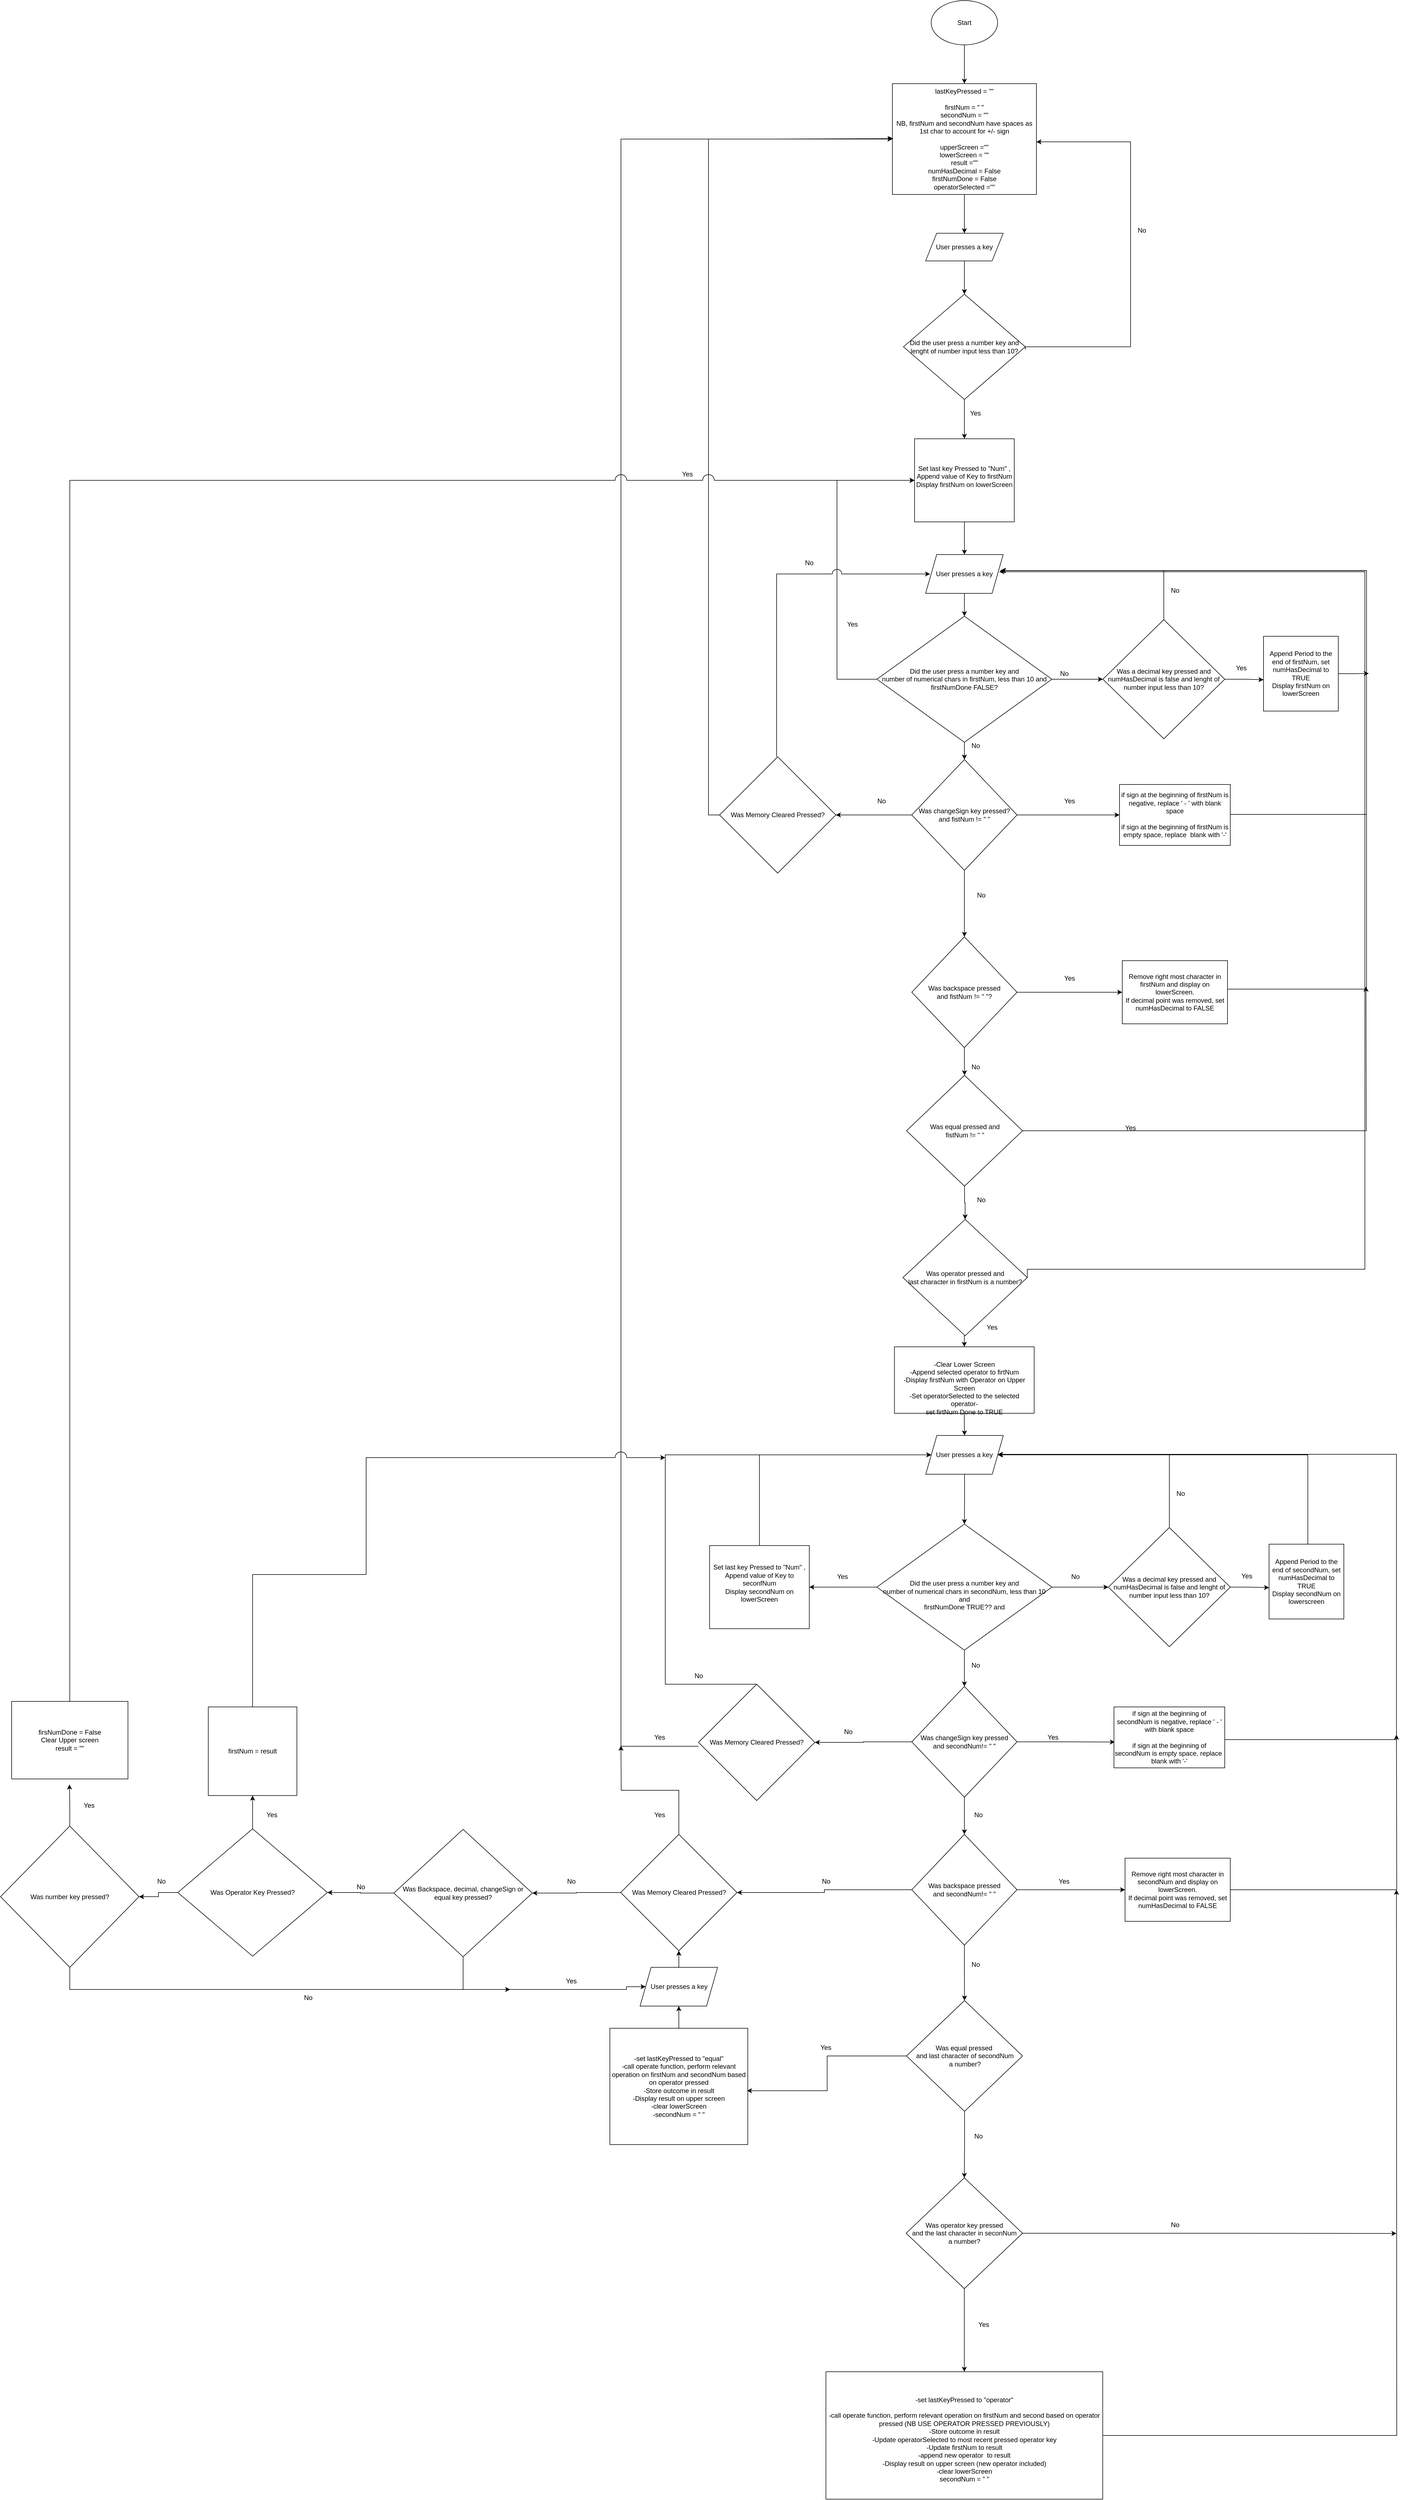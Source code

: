 <mxfile version="22.0.4" type="device">
  <diagram id="C5RBs43oDa-KdzZeNtuy" name="Page-1">
    <mxGraphModel dx="3328" dy="667" grid="1" gridSize="10" guides="1" tooltips="1" connect="1" arrows="1" fold="1" page="1" pageScale="1" pageWidth="827" pageHeight="1169" math="0" shadow="0">
      <root>
        <mxCell id="WIyWlLk6GJQsqaUBKTNV-0" />
        <mxCell id="WIyWlLk6GJQsqaUBKTNV-1" parent="WIyWlLk6GJQsqaUBKTNV-0" />
        <mxCell id="R19-LFNhhZJICQqr1dnN-14" style="edgeStyle=orthogonalEdgeStyle;rounded=0;orthogonalLoop=1;jettySize=auto;html=1;exitX=0.5;exitY=1;exitDx=0;exitDy=0;entryX=0.5;entryY=0;entryDx=0;entryDy=0;" parent="WIyWlLk6GJQsqaUBKTNV-1" source="R19-LFNhhZJICQqr1dnN-0" target="R19-LFNhhZJICQqr1dnN-1" edge="1">
          <mxGeometry relative="1" as="geometry" />
        </mxCell>
        <mxCell id="R19-LFNhhZJICQqr1dnN-0" value="Start" style="ellipse;whiteSpace=wrap;html=1;" parent="WIyWlLk6GJQsqaUBKTNV-1" vertex="1">
          <mxGeometry x="210" y="10" width="120" height="80" as="geometry" />
        </mxCell>
        <mxCell id="R19-LFNhhZJICQqr1dnN-15" style="edgeStyle=orthogonalEdgeStyle;rounded=0;orthogonalLoop=1;jettySize=auto;html=1;exitX=0.5;exitY=1;exitDx=0;exitDy=0;entryX=0.5;entryY=0;entryDx=0;entryDy=0;" parent="WIyWlLk6GJQsqaUBKTNV-1" source="R19-LFNhhZJICQqr1dnN-1" target="R19-LFNhhZJICQqr1dnN-2" edge="1">
          <mxGeometry relative="1" as="geometry" />
        </mxCell>
        <mxCell id="R19-LFNhhZJICQqr1dnN-1" value="&lt;div&gt;lastKeyPressed = &quot;&quot;&lt;/div&gt;&lt;div&gt;&lt;br&gt;&lt;/div&gt;&lt;div&gt;firstNum = &quot; &quot;&lt;br&gt;secondNum = &quot;&quot;&lt;br&gt;NB, firstNum and secondNum have spaces as 1st char to account for +/- sign &lt;br&gt;&lt;/div&gt;&lt;div&gt;&lt;br&gt;&lt;/div&gt;&lt;div&gt;upperScreen =&quot;&quot;&lt;br&gt;lowerScreen = &quot;&quot;&lt;br&gt;result =&quot;&quot;&lt;/div&gt;&lt;div&gt;numHasDecimal = False&lt;/div&gt;&lt;div&gt;firstNumDone = False&lt;/div&gt;&lt;div&gt;operatorSelected =&quot;&quot;&lt;br&gt;&lt;/div&gt;" style="rounded=0;whiteSpace=wrap;html=1;" parent="WIyWlLk6GJQsqaUBKTNV-1" vertex="1">
          <mxGeometry x="140" y="160" width="260" height="200" as="geometry" />
        </mxCell>
        <mxCell id="R19-LFNhhZJICQqr1dnN-23" style="edgeStyle=orthogonalEdgeStyle;rounded=0;orthogonalLoop=1;jettySize=auto;html=1;exitX=0.5;exitY=1;exitDx=0;exitDy=0;entryX=0.5;entryY=0;entryDx=0;entryDy=0;" parent="WIyWlLk6GJQsqaUBKTNV-1" source="R19-LFNhhZJICQqr1dnN-2" target="R19-LFNhhZJICQqr1dnN-3" edge="1">
          <mxGeometry relative="1" as="geometry" />
        </mxCell>
        <mxCell id="R19-LFNhhZJICQqr1dnN-2" value="User presses a key" style="shape=parallelogram;perimeter=parallelogramPerimeter;whiteSpace=wrap;html=1;fixedSize=1;" parent="WIyWlLk6GJQsqaUBKTNV-1" vertex="1">
          <mxGeometry x="200" y="430" width="140" height="50" as="geometry" />
        </mxCell>
        <mxCell id="R19-LFNhhZJICQqr1dnN-20" style="edgeStyle=orthogonalEdgeStyle;rounded=0;orthogonalLoop=1;jettySize=auto;html=1;exitX=0.5;exitY=1;exitDx=0;exitDy=0;entryX=0.5;entryY=0;entryDx=0;entryDy=0;" parent="WIyWlLk6GJQsqaUBKTNV-1" source="R19-LFNhhZJICQqr1dnN-3" target="R19-LFNhhZJICQqr1dnN-19" edge="1">
          <mxGeometry relative="1" as="geometry">
            <mxPoint x="264" y="790" as="targetPoint" />
          </mxGeometry>
        </mxCell>
        <mxCell id="R19-LFNhhZJICQqr1dnN-24" style="edgeStyle=orthogonalEdgeStyle;rounded=0;orthogonalLoop=1;jettySize=auto;html=1;exitX=1;exitY=0.5;exitDx=0;exitDy=0;entryX=1;entryY=0.5;entryDx=0;entryDy=0;" parent="WIyWlLk6GJQsqaUBKTNV-1" edge="1">
          <mxGeometry relative="1" as="geometry">
            <mxPoint x="380" y="640" as="sourcePoint" />
            <mxPoint x="400" y="265" as="targetPoint" />
            <Array as="points">
              <mxPoint x="380" y="635" />
              <mxPoint x="570" y="635" />
              <mxPoint x="570" y="265" />
            </Array>
          </mxGeometry>
        </mxCell>
        <mxCell id="R19-LFNhhZJICQqr1dnN-3" value="Did the user press a number key and lenght of number input less than 10?" style="rhombus;whiteSpace=wrap;html=1;" parent="WIyWlLk6GJQsqaUBKTNV-1" vertex="1">
          <mxGeometry x="160" y="540" width="220" height="190" as="geometry" />
        </mxCell>
        <mxCell id="R19-LFNhhZJICQqr1dnN-9" value="No" style="text;html=1;align=center;verticalAlign=middle;resizable=0;points=[];autosize=1;strokeColor=none;fillColor=none;" parent="WIyWlLk6GJQsqaUBKTNV-1" vertex="1">
          <mxGeometry x="570" y="410" width="40" height="30" as="geometry" />
        </mxCell>
        <mxCell id="R19-LFNhhZJICQqr1dnN-26" style="edgeStyle=orthogonalEdgeStyle;rounded=0;orthogonalLoop=1;jettySize=auto;html=1;exitX=0.5;exitY=1;exitDx=0;exitDy=0;entryX=0.5;entryY=0;entryDx=0;entryDy=0;" parent="WIyWlLk6GJQsqaUBKTNV-1" source="R19-LFNhhZJICQqr1dnN-19" target="R19-LFNhhZJICQqr1dnN-25" edge="1">
          <mxGeometry relative="1" as="geometry" />
        </mxCell>
        <mxCell id="R19-LFNhhZJICQqr1dnN-19" value="&lt;div&gt;Set last key Pressed to &quot;Num&quot; ,&lt;/div&gt;&lt;div&gt;Append value of Key to firstNum&lt;br&gt;Display firstNum on lowerScreen&lt;br&gt;&lt;/div&gt;&lt;div&gt;&lt;br&gt;&lt;/div&gt;" style="rounded=0;whiteSpace=wrap;html=1;" parent="WIyWlLk6GJQsqaUBKTNV-1" vertex="1">
          <mxGeometry x="180" y="801" width="180" height="150" as="geometry" />
        </mxCell>
        <mxCell id="R19-LFNhhZJICQqr1dnN-21" value="Yes" style="text;html=1;strokeColor=none;fillColor=none;align=center;verticalAlign=middle;whiteSpace=wrap;rounded=0;" parent="WIyWlLk6GJQsqaUBKTNV-1" vertex="1">
          <mxGeometry x="260" y="740" width="60" height="30" as="geometry" />
        </mxCell>
        <mxCell id="R19-LFNhhZJICQqr1dnN-28" style="edgeStyle=orthogonalEdgeStyle;rounded=0;orthogonalLoop=1;jettySize=auto;html=1;exitX=0.5;exitY=1;exitDx=0;exitDy=0;entryX=0.5;entryY=0;entryDx=0;entryDy=0;" parent="WIyWlLk6GJQsqaUBKTNV-1" source="R19-LFNhhZJICQqr1dnN-25" target="R19-LFNhhZJICQqr1dnN-27" edge="1">
          <mxGeometry relative="1" as="geometry" />
        </mxCell>
        <mxCell id="R19-LFNhhZJICQqr1dnN-25" value="User presses a key" style="shape=parallelogram;perimeter=parallelogramPerimeter;whiteSpace=wrap;html=1;fixedSize=1;" parent="WIyWlLk6GJQsqaUBKTNV-1" vertex="1">
          <mxGeometry x="200" y="1010" width="140" height="70" as="geometry" />
        </mxCell>
        <mxCell id="R19-LFNhhZJICQqr1dnN-29" style="edgeStyle=orthogonalEdgeStyle;rounded=0;orthogonalLoop=1;jettySize=auto;html=1;exitX=0;exitY=0.5;exitDx=0;exitDy=0;entryX=0;entryY=0.5;entryDx=0;entryDy=0;" parent="WIyWlLk6GJQsqaUBKTNV-1" source="R19-LFNhhZJICQqr1dnN-27" target="R19-LFNhhZJICQqr1dnN-19" edge="1">
          <mxGeometry relative="1" as="geometry">
            <Array as="points">
              <mxPoint x="40" y="1235" />
              <mxPoint x="40" y="876" />
            </Array>
          </mxGeometry>
        </mxCell>
        <mxCell id="R19-LFNhhZJICQqr1dnN-33" style="edgeStyle=orthogonalEdgeStyle;rounded=0;orthogonalLoop=1;jettySize=auto;html=1;exitX=1;exitY=0.5;exitDx=0;exitDy=0;entryX=0;entryY=0.5;entryDx=0;entryDy=0;" parent="WIyWlLk6GJQsqaUBKTNV-1" source="R19-LFNhhZJICQqr1dnN-27" target="R19-LFNhhZJICQqr1dnN-31" edge="1">
          <mxGeometry relative="1" as="geometry" />
        </mxCell>
        <mxCell id="R19-LFNhhZJICQqr1dnN-39" style="edgeStyle=orthogonalEdgeStyle;rounded=0;orthogonalLoop=1;jettySize=auto;html=1;exitX=0.5;exitY=1;exitDx=0;exitDy=0;" parent="WIyWlLk6GJQsqaUBKTNV-1" source="R19-LFNhhZJICQqr1dnN-27" target="R19-LFNhhZJICQqr1dnN-38" edge="1">
          <mxGeometry relative="1" as="geometry" />
        </mxCell>
        <mxCell id="R19-LFNhhZJICQqr1dnN-27" value="Did the user press a number key and&lt;br&gt; number of numerical chars in firstNum, less than 10 and &lt;br&gt;firstNumDone FALSE?" style="rhombus;whiteSpace=wrap;html=1;" parent="WIyWlLk6GJQsqaUBKTNV-1" vertex="1">
          <mxGeometry x="112" y="1121.25" width="316" height="227.5" as="geometry" />
        </mxCell>
        <mxCell id="R19-LFNhhZJICQqr1dnN-30" value="No" style="text;html=1;strokeColor=none;fillColor=none;align=center;verticalAlign=middle;whiteSpace=wrap;rounded=0;" parent="WIyWlLk6GJQsqaUBKTNV-1" vertex="1">
          <mxGeometry x="-40" y="1010" width="60" height="30" as="geometry" />
        </mxCell>
        <mxCell id="R19-LFNhhZJICQqr1dnN-31" value="Was a decimal key pressed and numHasDecimal is false and lenght of number input less than 10?" style="rhombus;whiteSpace=wrap;html=1;" parent="WIyWlLk6GJQsqaUBKTNV-1" vertex="1">
          <mxGeometry x="520" y="1127.5" width="220" height="215" as="geometry" />
        </mxCell>
        <mxCell id="R19-LFNhhZJICQqr1dnN-34" value="No" style="text;html=1;align=center;verticalAlign=middle;resizable=0;points=[];autosize=1;strokeColor=none;fillColor=none;" parent="WIyWlLk6GJQsqaUBKTNV-1" vertex="1">
          <mxGeometry x="430" y="1210" width="40" height="30" as="geometry" />
        </mxCell>
        <mxCell id="R19-LFNhhZJICQqr1dnN-65" style="edgeStyle=orthogonalEdgeStyle;rounded=0;orthogonalLoop=1;jettySize=auto;html=1;exitX=1;exitY=0.5;exitDx=0;exitDy=0;" parent="WIyWlLk6GJQsqaUBKTNV-1" source="R19-LFNhhZJICQqr1dnN-35" edge="1">
          <mxGeometry relative="1" as="geometry">
            <mxPoint x="1000" y="1224.571" as="targetPoint" />
          </mxGeometry>
        </mxCell>
        <mxCell id="R19-LFNhhZJICQqr1dnN-35" value="Append Period to the end of firstNum, set numHasDecimal to TRUE&lt;br&gt;Display firstNum on lowerScreen" style="whiteSpace=wrap;html=1;aspect=fixed;" parent="WIyWlLk6GJQsqaUBKTNV-1" vertex="1">
          <mxGeometry x="810" y="1157.5" width="135" height="135" as="geometry" />
        </mxCell>
        <mxCell id="R19-LFNhhZJICQqr1dnN-36" style="edgeStyle=orthogonalEdgeStyle;rounded=0;orthogonalLoop=1;jettySize=auto;html=1;exitX=1;exitY=0.5;exitDx=0;exitDy=0;entryX=0;entryY=0.581;entryDx=0;entryDy=0;entryPerimeter=0;" parent="WIyWlLk6GJQsqaUBKTNV-1" source="R19-LFNhhZJICQqr1dnN-31" target="R19-LFNhhZJICQqr1dnN-35" edge="1">
          <mxGeometry relative="1" as="geometry" />
        </mxCell>
        <mxCell id="R19-LFNhhZJICQqr1dnN-49" style="edgeStyle=orthogonalEdgeStyle;rounded=0;orthogonalLoop=1;jettySize=auto;html=1;exitX=0;exitY=0.5;exitDx=0;exitDy=0;entryX=1;entryY=0.5;entryDx=0;entryDy=0;" parent="WIyWlLk6GJQsqaUBKTNV-1" source="R19-LFNhhZJICQqr1dnN-38" target="R19-LFNhhZJICQqr1dnN-48" edge="1">
          <mxGeometry relative="1" as="geometry">
            <mxPoint x="100" y="1480" as="targetPoint" />
          </mxGeometry>
        </mxCell>
        <mxCell id="R19-LFNhhZJICQqr1dnN-56" style="edgeStyle=orthogonalEdgeStyle;rounded=0;orthogonalLoop=1;jettySize=auto;html=1;exitX=1;exitY=0.5;exitDx=0;exitDy=0;entryX=0;entryY=0.5;entryDx=0;entryDy=0;" parent="WIyWlLk6GJQsqaUBKTNV-1" source="R19-LFNhhZJICQqr1dnN-38" target="R19-LFNhhZJICQqr1dnN-46" edge="1">
          <mxGeometry relative="1" as="geometry" />
        </mxCell>
        <mxCell id="R19-LFNhhZJICQqr1dnN-57" style="edgeStyle=orthogonalEdgeStyle;rounded=0;orthogonalLoop=1;jettySize=auto;html=1;exitX=0.5;exitY=1;exitDx=0;exitDy=0;entryX=0.5;entryY=0;entryDx=0;entryDy=0;" parent="WIyWlLk6GJQsqaUBKTNV-1" source="R19-LFNhhZJICQqr1dnN-38" target="R19-LFNhhZJICQqr1dnN-59" edge="1">
          <mxGeometry relative="1" as="geometry">
            <mxPoint x="269.529" y="1680" as="targetPoint" />
          </mxGeometry>
        </mxCell>
        <mxCell id="R19-LFNhhZJICQqr1dnN-38" value="Was changeSign key pressed?&lt;br&gt;and fistNum != &quot; &quot;" style="rhombus;whiteSpace=wrap;html=1;" parent="WIyWlLk6GJQsqaUBKTNV-1" vertex="1">
          <mxGeometry x="175" y="1380" width="190" height="200" as="geometry" />
        </mxCell>
        <mxCell id="R19-LFNhhZJICQqr1dnN-40" value="No" style="text;html=1;align=center;verticalAlign=middle;resizable=0;points=[];autosize=1;strokeColor=none;fillColor=none;" parent="WIyWlLk6GJQsqaUBKTNV-1" vertex="1">
          <mxGeometry x="270" y="1340" width="40" height="30" as="geometry" />
        </mxCell>
        <mxCell id="R19-LFNhhZJICQqr1dnN-42" value="Yes" style="text;html=1;strokeColor=none;fillColor=none;align=center;verticalAlign=middle;whiteSpace=wrap;rounded=0;" parent="WIyWlLk6GJQsqaUBKTNV-1" vertex="1">
          <mxGeometry x="740" y="1200" width="60" height="30" as="geometry" />
        </mxCell>
        <mxCell id="R19-LFNhhZJICQqr1dnN-44" style="edgeStyle=orthogonalEdgeStyle;rounded=0;orthogonalLoop=1;jettySize=auto;html=1;exitX=0.5;exitY=0;exitDx=0;exitDy=0;entryX=0.964;entryY=0.414;entryDx=0;entryDy=0;entryPerimeter=0;" parent="WIyWlLk6GJQsqaUBKTNV-1" source="R19-LFNhhZJICQqr1dnN-31" target="R19-LFNhhZJICQqr1dnN-25" edge="1">
          <mxGeometry relative="1" as="geometry">
            <Array as="points">
              <mxPoint x="630" y="1039" />
            </Array>
          </mxGeometry>
        </mxCell>
        <mxCell id="R19-LFNhhZJICQqr1dnN-45" value="No" style="text;html=1;align=center;verticalAlign=middle;resizable=0;points=[];autosize=1;strokeColor=none;fillColor=none;" parent="WIyWlLk6GJQsqaUBKTNV-1" vertex="1">
          <mxGeometry x="630" y="1060" width="40" height="30" as="geometry" />
        </mxCell>
        <mxCell id="R19-LFNhhZJICQqr1dnN-47" style="edgeStyle=orthogonalEdgeStyle;rounded=0;orthogonalLoop=1;jettySize=auto;html=1;exitX=1;exitY=0.5;exitDx=0;exitDy=0;" parent="WIyWlLk6GJQsqaUBKTNV-1" edge="1">
          <mxGeometry relative="1" as="geometry">
            <mxPoint x="336" y="1039" as="targetPoint" />
            <mxPoint x="746" y="1479" as="sourcePoint" />
            <Array as="points">
              <mxPoint x="996" y="1479" />
              <mxPoint x="996" y="1039" />
            </Array>
          </mxGeometry>
        </mxCell>
        <mxCell id="R19-LFNhhZJICQqr1dnN-46" value="if sign at the beginning of firstNum is negative, replace &#39; - &#39; with blank space&lt;br&gt;&lt;br&gt;if sign at the beginning of firstNum is empty space, replace&amp;nbsp; blank with &#39;-&#39; " style="rounded=0;whiteSpace=wrap;html=1;" parent="WIyWlLk6GJQsqaUBKTNV-1" vertex="1">
          <mxGeometry x="550" y="1425" width="200" height="110" as="geometry" />
        </mxCell>
        <mxCell id="0mKFlqaNimPiwQVqham1-12" style="edgeStyle=orthogonalEdgeStyle;rounded=0;orthogonalLoop=1;jettySize=auto;html=1;exitX=0.5;exitY=0;exitDx=0;exitDy=0;entryX=0;entryY=0.5;entryDx=0;entryDy=0;jumpStyle=arc;jumpSize=17;" parent="WIyWlLk6GJQsqaUBKTNV-1" edge="1">
          <mxGeometry relative="1" as="geometry">
            <mxPoint x="-69" y="1375" as="sourcePoint" />
            <mxPoint x="208" y="1045" as="targetPoint" />
            <Array as="points">
              <mxPoint x="-69" y="1045" />
            </Array>
          </mxGeometry>
        </mxCell>
        <mxCell id="0mKFlqaNimPiwQVqham1-14" style="edgeStyle=orthogonalEdgeStyle;rounded=0;orthogonalLoop=1;jettySize=auto;html=1;exitX=0;exitY=0.5;exitDx=0;exitDy=0;entryX=0;entryY=0.5;entryDx=0;entryDy=0;" parent="WIyWlLk6GJQsqaUBKTNV-1" source="R19-LFNhhZJICQqr1dnN-48" target="R19-LFNhhZJICQqr1dnN-1" edge="1">
          <mxGeometry relative="1" as="geometry" />
        </mxCell>
        <mxCell id="R19-LFNhhZJICQqr1dnN-48" value="Was Memory Cleared Pressed?" style="rhombus;whiteSpace=wrap;html=1;" parent="WIyWlLk6GJQsqaUBKTNV-1" vertex="1">
          <mxGeometry x="-172" y="1375" width="210" height="210" as="geometry" />
        </mxCell>
        <mxCell id="R19-LFNhhZJICQqr1dnN-50" value="No" style="text;html=1;align=center;verticalAlign=middle;resizable=0;points=[];autosize=1;strokeColor=none;fillColor=none;" parent="WIyWlLk6GJQsqaUBKTNV-1" vertex="1">
          <mxGeometry x="100" y="1440" width="40" height="30" as="geometry" />
        </mxCell>
        <mxCell id="R19-LFNhhZJICQqr1dnN-51" value="Yes" style="text;html=1;strokeColor=none;fillColor=none;align=center;verticalAlign=middle;whiteSpace=wrap;rounded=0;" parent="WIyWlLk6GJQsqaUBKTNV-1" vertex="1">
          <mxGeometry x="430" y="1440" width="60" height="30" as="geometry" />
        </mxCell>
        <mxCell id="R19-LFNhhZJICQqr1dnN-58" value="No" style="text;html=1;align=center;verticalAlign=middle;resizable=0;points=[];autosize=1;strokeColor=none;fillColor=none;" parent="WIyWlLk6GJQsqaUBKTNV-1" vertex="1">
          <mxGeometry x="280" y="1610" width="40" height="30" as="geometry" />
        </mxCell>
        <mxCell id="R19-LFNhhZJICQqr1dnN-61" style="edgeStyle=orthogonalEdgeStyle;rounded=0;orthogonalLoop=1;jettySize=auto;html=1;exitX=1;exitY=0.5;exitDx=0;exitDy=0;" parent="WIyWlLk6GJQsqaUBKTNV-1" source="R19-LFNhhZJICQqr1dnN-59" target="R19-LFNhhZJICQqr1dnN-60" edge="1">
          <mxGeometry relative="1" as="geometry" />
        </mxCell>
        <mxCell id="0mKFlqaNimPiwQVqham1-3" style="edgeStyle=orthogonalEdgeStyle;rounded=0;orthogonalLoop=1;jettySize=auto;html=1;exitX=0.5;exitY=1;exitDx=0;exitDy=0;" parent="WIyWlLk6GJQsqaUBKTNV-1" source="R19-LFNhhZJICQqr1dnN-59" target="0mKFlqaNimPiwQVqham1-2" edge="1">
          <mxGeometry relative="1" as="geometry" />
        </mxCell>
        <mxCell id="R19-LFNhhZJICQqr1dnN-59" value="&lt;div&gt;Was backspace pressed&lt;/div&gt;&lt;div&gt;and fistNum != &quot; &quot;?&lt;/div&gt;" style="rhombus;whiteSpace=wrap;html=1;" parent="WIyWlLk6GJQsqaUBKTNV-1" vertex="1">
          <mxGeometry x="175" y="1700" width="190" height="200" as="geometry" />
        </mxCell>
        <mxCell id="R19-LFNhhZJICQqr1dnN-66" style="edgeStyle=orthogonalEdgeStyle;rounded=0;orthogonalLoop=1;jettySize=auto;html=1;exitX=0.991;exitY=0.451;exitDx=0;exitDy=0;entryX=0.963;entryY=0.41;entryDx=0;entryDy=0;entryPerimeter=0;exitPerimeter=0;" parent="WIyWlLk6GJQsqaUBKTNV-1" source="R19-LFNhhZJICQqr1dnN-60" target="R19-LFNhhZJICQqr1dnN-25" edge="1">
          <mxGeometry relative="1" as="geometry">
            <mxPoint x="341.86" y="1038.59" as="targetPoint" />
            <mxPoint x="760" y="1794" as="sourcePoint" />
            <Array as="points">
              <mxPoint x="996" y="1794" />
              <mxPoint x="996" y="1039" />
            </Array>
          </mxGeometry>
        </mxCell>
        <mxCell id="R19-LFNhhZJICQqr1dnN-60" value="Remove right most character in firstNum and display on lowerScreen.&lt;br&gt;If decimal point was removed, set numHasDecimal to FALSE" style="rounded=0;whiteSpace=wrap;html=1;" parent="WIyWlLk6GJQsqaUBKTNV-1" vertex="1">
          <mxGeometry x="555" y="1743" width="190" height="114" as="geometry" />
        </mxCell>
        <mxCell id="0mKFlqaNimPiwQVqham1-0" value="No" style="text;html=1;align=center;verticalAlign=middle;resizable=0;points=[];autosize=1;strokeColor=none;fillColor=none;" parent="WIyWlLk6GJQsqaUBKTNV-1" vertex="1">
          <mxGeometry x="270" y="1920" width="40" height="30" as="geometry" />
        </mxCell>
        <mxCell id="0mKFlqaNimPiwQVqham1-1" value="Yes" style="text;html=1;strokeColor=none;fillColor=none;align=center;verticalAlign=middle;whiteSpace=wrap;rounded=0;" parent="WIyWlLk6GJQsqaUBKTNV-1" vertex="1">
          <mxGeometry x="430" y="1760" width="60" height="30" as="geometry" />
        </mxCell>
        <mxCell id="0mKFlqaNimPiwQVqham1-4" style="edgeStyle=orthogonalEdgeStyle;rounded=0;orthogonalLoop=1;jettySize=auto;html=1;exitX=1;exitY=0.5;exitDx=0;exitDy=0;" parent="WIyWlLk6GJQsqaUBKTNV-1" source="0mKFlqaNimPiwQVqham1-2" edge="1">
          <mxGeometry relative="1" as="geometry">
            <mxPoint x="995" y="1790" as="targetPoint" />
            <mxPoint x="390" y="2060" as="sourcePoint" />
          </mxGeometry>
        </mxCell>
        <mxCell id="QiBYJKlTsfRu-P579t0Q-54" style="edgeStyle=orthogonalEdgeStyle;rounded=0;orthogonalLoop=1;jettySize=auto;html=1;exitX=0.5;exitY=1;exitDx=0;exitDy=0;entryX=0.5;entryY=0;entryDx=0;entryDy=0;" parent="WIyWlLk6GJQsqaUBKTNV-1" source="0mKFlqaNimPiwQVqham1-2" target="QiBYJKlTsfRu-P579t0Q-53" edge="1">
          <mxGeometry relative="1" as="geometry" />
        </mxCell>
        <mxCell id="0mKFlqaNimPiwQVqham1-2" value="Was equal pressed and &lt;br&gt;fistNum != &quot; &quot;" style="rhombus;whiteSpace=wrap;html=1;" parent="WIyWlLk6GJQsqaUBKTNV-1" vertex="1">
          <mxGeometry x="165.5" y="1950" width="209.5" height="200" as="geometry" />
        </mxCell>
        <mxCell id="0mKFlqaNimPiwQVqham1-5" value="Yes" style="text;html=1;strokeColor=none;fillColor=none;align=center;verticalAlign=middle;whiteSpace=wrap;rounded=0;" parent="WIyWlLk6GJQsqaUBKTNV-1" vertex="1">
          <mxGeometry x="540" y="2030" width="60" height="30" as="geometry" />
        </mxCell>
        <mxCell id="0mKFlqaNimPiwQVqham1-8" value="No" style="text;html=1;align=center;verticalAlign=middle;resizable=0;points=[];autosize=1;strokeColor=none;fillColor=none;" parent="WIyWlLk6GJQsqaUBKTNV-1" vertex="1">
          <mxGeometry x="280" y="2160" width="40" height="30" as="geometry" />
        </mxCell>
        <mxCell id="QiBYJKlTsfRu-P579t0Q-1" style="edgeStyle=orthogonalEdgeStyle;rounded=0;orthogonalLoop=1;jettySize=auto;html=1;exitX=0.5;exitY=1;exitDx=0;exitDy=0;entryX=0.5;entryY=0;entryDx=0;entryDy=0;" parent="WIyWlLk6GJQsqaUBKTNV-1" source="0mKFlqaNimPiwQVqham1-9" target="QiBYJKlTsfRu-P579t0Q-0" edge="1">
          <mxGeometry relative="1" as="geometry" />
        </mxCell>
        <mxCell id="0mKFlqaNimPiwQVqham1-9" value="&lt;br&gt;&lt;div&gt;&lt;br&gt;&lt;/div&gt;&lt;div&gt;-Clear Lower Screen&lt;br&gt;-Append selected operator to firtNum&lt;br&gt;-Display firstNum with Operator on Upper Screen&lt;/div&gt;&lt;div&gt;-Set operatorSelected to the selected operator-&lt;/div&gt;&lt;div&gt;set firtNum Done to TRUE&lt;br&gt;&lt;/div&gt;" style="rounded=0;whiteSpace=wrap;html=1;" parent="WIyWlLk6GJQsqaUBKTNV-1" vertex="1">
          <mxGeometry x="143.74" y="2440" width="252.25" height="120" as="geometry" />
        </mxCell>
        <mxCell id="0mKFlqaNimPiwQVqham1-10" value="Yes" style="text;html=1;strokeColor=none;fillColor=none;align=center;verticalAlign=middle;whiteSpace=wrap;rounded=0;" parent="WIyWlLk6GJQsqaUBKTNV-1" vertex="1">
          <mxGeometry x="-260" y="850" width="60" height="30" as="geometry" />
        </mxCell>
        <mxCell id="0mKFlqaNimPiwQVqham1-16" value="Yes" style="text;html=1;strokeColor=none;fillColor=none;align=center;verticalAlign=middle;whiteSpace=wrap;rounded=0;" parent="WIyWlLk6GJQsqaUBKTNV-1" vertex="1">
          <mxGeometry x="38" y="1121.25" width="60" height="30" as="geometry" />
        </mxCell>
        <mxCell id="QiBYJKlTsfRu-P579t0Q-3" style="edgeStyle=orthogonalEdgeStyle;rounded=0;orthogonalLoop=1;jettySize=auto;html=1;exitX=0.5;exitY=1;exitDx=0;exitDy=0;" parent="WIyWlLk6GJQsqaUBKTNV-1" source="QiBYJKlTsfRu-P579t0Q-0" target="QiBYJKlTsfRu-P579t0Q-2" edge="1">
          <mxGeometry relative="1" as="geometry" />
        </mxCell>
        <mxCell id="QiBYJKlTsfRu-P579t0Q-0" value="User presses a key" style="shape=parallelogram;perimeter=parallelogramPerimeter;whiteSpace=wrap;html=1;fixedSize=1;" parent="WIyWlLk6GJQsqaUBKTNV-1" vertex="1">
          <mxGeometry x="200.25" y="2600" width="140" height="70" as="geometry" />
        </mxCell>
        <mxCell id="QiBYJKlTsfRu-P579t0Q-5" style="edgeStyle=orthogonalEdgeStyle;rounded=0;orthogonalLoop=1;jettySize=auto;html=1;exitX=0;exitY=0.5;exitDx=0;exitDy=0;entryX=1;entryY=0.5;entryDx=0;entryDy=0;" parent="WIyWlLk6GJQsqaUBKTNV-1" source="QiBYJKlTsfRu-P579t0Q-2" target="QiBYJKlTsfRu-P579t0Q-4" edge="1">
          <mxGeometry relative="1" as="geometry" />
        </mxCell>
        <mxCell id="QiBYJKlTsfRu-P579t0Q-13" style="edgeStyle=orthogonalEdgeStyle;rounded=0;orthogonalLoop=1;jettySize=auto;html=1;exitX=1;exitY=0.5;exitDx=0;exitDy=0;entryX=0;entryY=0.5;entryDx=0;entryDy=0;" parent="WIyWlLk6GJQsqaUBKTNV-1" source="QiBYJKlTsfRu-P579t0Q-2" target="QiBYJKlTsfRu-P579t0Q-9" edge="1">
          <mxGeometry relative="1" as="geometry" />
        </mxCell>
        <mxCell id="QiBYJKlTsfRu-P579t0Q-19" style="edgeStyle=orthogonalEdgeStyle;rounded=0;orthogonalLoop=1;jettySize=auto;html=1;exitX=0.5;exitY=1;exitDx=0;exitDy=0;" parent="WIyWlLk6GJQsqaUBKTNV-1" source="QiBYJKlTsfRu-P579t0Q-2" target="QiBYJKlTsfRu-P579t0Q-18" edge="1">
          <mxGeometry relative="1" as="geometry" />
        </mxCell>
        <mxCell id="QiBYJKlTsfRu-P579t0Q-2" value="&lt;br&gt;&lt;div&gt;&lt;br&gt;&lt;/div&gt;&lt;div&gt;Did the user press a number key and&lt;/div&gt; number of numerical chars in secondNum, less than 10 and &lt;br&gt;firstNumDone TRUE?? and &lt;br&gt;" style="rhombus;whiteSpace=wrap;html=1;" parent="WIyWlLk6GJQsqaUBKTNV-1" vertex="1">
          <mxGeometry x="112" y="2760" width="316" height="227.5" as="geometry" />
        </mxCell>
        <mxCell id="QiBYJKlTsfRu-P579t0Q-7" style="edgeStyle=orthogonalEdgeStyle;rounded=0;orthogonalLoop=1;jettySize=auto;html=1;exitX=0.5;exitY=0;exitDx=0;exitDy=0;entryX=0;entryY=0.5;entryDx=0;entryDy=0;" parent="WIyWlLk6GJQsqaUBKTNV-1" source="QiBYJKlTsfRu-P579t0Q-4" target="QiBYJKlTsfRu-P579t0Q-0" edge="1">
          <mxGeometry relative="1" as="geometry">
            <mxPoint x="170" y="2600" as="targetPoint" />
            <Array as="points">
              <mxPoint x="-100" y="2635" />
            </Array>
          </mxGeometry>
        </mxCell>
        <mxCell id="QiBYJKlTsfRu-P579t0Q-4" value="&lt;div&gt;Set last key Pressed to &quot;Num&quot; ,&lt;/div&gt;&lt;div&gt;Append value of Key to seconfNum&lt;br&gt;Display secondNum on lowerScreen&lt;br&gt;&lt;/div&gt;&lt;div&gt;&lt;br&gt;&lt;/div&gt;" style="rounded=0;whiteSpace=wrap;html=1;" parent="WIyWlLk6GJQsqaUBKTNV-1" vertex="1">
          <mxGeometry x="-190" y="2798.75" width="180" height="150" as="geometry" />
        </mxCell>
        <mxCell id="QiBYJKlTsfRu-P579t0Q-8" value="Yes" style="text;html=1;strokeColor=none;fillColor=none;align=center;verticalAlign=middle;whiteSpace=wrap;rounded=0;" parent="WIyWlLk6GJQsqaUBKTNV-1" vertex="1">
          <mxGeometry x="20" y="2840" width="60" height="30" as="geometry" />
        </mxCell>
        <mxCell id="QiBYJKlTsfRu-P579t0Q-15" style="edgeStyle=orthogonalEdgeStyle;rounded=0;orthogonalLoop=1;jettySize=auto;html=1;exitX=0.5;exitY=0;exitDx=0;exitDy=0;entryX=1;entryY=0.5;entryDx=0;entryDy=0;" parent="WIyWlLk6GJQsqaUBKTNV-1" source="QiBYJKlTsfRu-P579t0Q-9" target="QiBYJKlTsfRu-P579t0Q-0" edge="1">
          <mxGeometry relative="1" as="geometry">
            <Array as="points">
              <mxPoint x="640" y="2635" />
            </Array>
          </mxGeometry>
        </mxCell>
        <mxCell id="QiBYJKlTsfRu-P579t0Q-9" value="Was a decimal key pressed and numHasDecimal is false and lenght of number input less than 10?" style="rhombus;whiteSpace=wrap;html=1;" parent="WIyWlLk6GJQsqaUBKTNV-1" vertex="1">
          <mxGeometry x="530" y="2766.25" width="220" height="215" as="geometry" />
        </mxCell>
        <mxCell id="QiBYJKlTsfRu-P579t0Q-16" style="edgeStyle=orthogonalEdgeStyle;rounded=0;orthogonalLoop=1;jettySize=auto;html=1;exitX=0.5;exitY=0;exitDx=0;exitDy=0;entryX=1;entryY=0.5;entryDx=0;entryDy=0;" parent="WIyWlLk6GJQsqaUBKTNV-1" source="QiBYJKlTsfRu-P579t0Q-10" target="QiBYJKlTsfRu-P579t0Q-0" edge="1">
          <mxGeometry relative="1" as="geometry">
            <mxPoint x="340" y="2640" as="targetPoint" />
            <Array as="points">
              <mxPoint x="890" y="2796" />
              <mxPoint x="890" y="2635" />
            </Array>
          </mxGeometry>
        </mxCell>
        <mxCell id="QiBYJKlTsfRu-P579t0Q-10" value="Append Period to the end of secondNum, set numHasDecimal to TRUE&lt;br&gt;Display secondNum on lowerscreen" style="whiteSpace=wrap;html=1;aspect=fixed;" parent="WIyWlLk6GJQsqaUBKTNV-1" vertex="1">
          <mxGeometry x="820" y="2796.25" width="135" height="135" as="geometry" />
        </mxCell>
        <mxCell id="QiBYJKlTsfRu-P579t0Q-11" style="edgeStyle=orthogonalEdgeStyle;rounded=0;orthogonalLoop=1;jettySize=auto;html=1;exitX=1;exitY=0.5;exitDx=0;exitDy=0;entryX=0;entryY=0.581;entryDx=0;entryDy=0;entryPerimeter=0;" parent="WIyWlLk6GJQsqaUBKTNV-1" source="QiBYJKlTsfRu-P579t0Q-9" target="QiBYJKlTsfRu-P579t0Q-10" edge="1">
          <mxGeometry relative="1" as="geometry" />
        </mxCell>
        <mxCell id="QiBYJKlTsfRu-P579t0Q-12" value="Yes" style="text;html=1;strokeColor=none;fillColor=none;align=center;verticalAlign=middle;whiteSpace=wrap;rounded=0;" parent="WIyWlLk6GJQsqaUBKTNV-1" vertex="1">
          <mxGeometry x="750" y="2838.75" width="60" height="30" as="geometry" />
        </mxCell>
        <mxCell id="QiBYJKlTsfRu-P579t0Q-14" value="No" style="text;html=1;align=center;verticalAlign=middle;resizable=0;points=[];autosize=1;strokeColor=none;fillColor=none;" parent="WIyWlLk6GJQsqaUBKTNV-1" vertex="1">
          <mxGeometry x="450" y="2840" width="40" height="30" as="geometry" />
        </mxCell>
        <mxCell id="QiBYJKlTsfRu-P579t0Q-17" value="No" style="text;html=1;align=center;verticalAlign=middle;resizable=0;points=[];autosize=1;strokeColor=none;fillColor=none;" parent="WIyWlLk6GJQsqaUBKTNV-1" vertex="1">
          <mxGeometry x="640" y="2690" width="40" height="30" as="geometry" />
        </mxCell>
        <mxCell id="QiBYJKlTsfRu-P579t0Q-22" style="edgeStyle=orthogonalEdgeStyle;rounded=0;orthogonalLoop=1;jettySize=auto;html=1;exitX=1;exitY=0.5;exitDx=0;exitDy=0;entryX=0.008;entryY=0.576;entryDx=0;entryDy=0;entryPerimeter=0;" parent="WIyWlLk6GJQsqaUBKTNV-1" source="QiBYJKlTsfRu-P579t0Q-18" target="QiBYJKlTsfRu-P579t0Q-21" edge="1">
          <mxGeometry relative="1" as="geometry">
            <mxPoint x="530" y="3149.824" as="targetPoint" />
          </mxGeometry>
        </mxCell>
        <mxCell id="QiBYJKlTsfRu-P579t0Q-27" style="edgeStyle=orthogonalEdgeStyle;rounded=0;orthogonalLoop=1;jettySize=auto;html=1;exitX=0;exitY=0.5;exitDx=0;exitDy=0;" parent="WIyWlLk6GJQsqaUBKTNV-1" source="QiBYJKlTsfRu-P579t0Q-18" target="QiBYJKlTsfRu-P579t0Q-26" edge="1">
          <mxGeometry relative="1" as="geometry" />
        </mxCell>
        <mxCell id="QiBYJKlTsfRu-P579t0Q-39" style="edgeStyle=orthogonalEdgeStyle;rounded=0;orthogonalLoop=1;jettySize=auto;html=1;exitX=0.5;exitY=1;exitDx=0;exitDy=0;entryX=0.5;entryY=0;entryDx=0;entryDy=0;" parent="WIyWlLk6GJQsqaUBKTNV-1" source="QiBYJKlTsfRu-P579t0Q-18" target="QiBYJKlTsfRu-P579t0Q-35" edge="1">
          <mxGeometry relative="1" as="geometry" />
        </mxCell>
        <mxCell id="QiBYJKlTsfRu-P579t0Q-18" value="Was changeSign key pressed&lt;br&gt;and secondNum!= &quot; &quot;" style="rhombus;whiteSpace=wrap;html=1;" parent="WIyWlLk6GJQsqaUBKTNV-1" vertex="1">
          <mxGeometry x="175" y="3053" width="190" height="200" as="geometry" />
        </mxCell>
        <mxCell id="QiBYJKlTsfRu-P579t0Q-20" value="No" style="text;html=1;align=center;verticalAlign=middle;resizable=0;points=[];autosize=1;strokeColor=none;fillColor=none;" parent="WIyWlLk6GJQsqaUBKTNV-1" vertex="1">
          <mxGeometry x="270" y="3000" width="40" height="30" as="geometry" />
        </mxCell>
        <mxCell id="QiBYJKlTsfRu-P579t0Q-23" style="edgeStyle=orthogonalEdgeStyle;rounded=0;orthogonalLoop=1;jettySize=auto;html=1;exitX=1;exitY=0.5;exitDx=0;exitDy=0;" parent="WIyWlLk6GJQsqaUBKTNV-1" target="QiBYJKlTsfRu-P579t0Q-0" edge="1">
          <mxGeometry relative="1" as="geometry">
            <mxPoint x="890" y="2644" as="targetPoint" />
            <mxPoint x="740" y="3149" as="sourcePoint" />
            <Array as="points">
              <mxPoint x="1050" y="3149" />
              <mxPoint x="1050" y="2634" />
            </Array>
          </mxGeometry>
        </mxCell>
        <mxCell id="QiBYJKlTsfRu-P579t0Q-21" value="if sign at the beginning of secondNum is negative, replace &#39; - &#39; with blank space&lt;br&gt;&lt;br&gt;if sign at the beginning of secondNum is empty space, replace&amp;nbsp; blank with &#39;-&#39; " style="rounded=0;whiteSpace=wrap;html=1;" parent="WIyWlLk6GJQsqaUBKTNV-1" vertex="1">
          <mxGeometry x="540" y="3090" width="200" height="110" as="geometry" />
        </mxCell>
        <mxCell id="QiBYJKlTsfRu-P579t0Q-24" value="Yes" style="text;html=1;strokeColor=none;fillColor=none;align=center;verticalAlign=middle;whiteSpace=wrap;rounded=0;" parent="WIyWlLk6GJQsqaUBKTNV-1" vertex="1">
          <mxGeometry x="400" y="3130" width="60" height="30" as="geometry" />
        </mxCell>
        <mxCell id="QiBYJKlTsfRu-P579t0Q-31" style="edgeStyle=orthogonalEdgeStyle;rounded=0;orthogonalLoop=1;jettySize=auto;html=1;exitX=0.5;exitY=0;exitDx=0;exitDy=0;entryX=0;entryY=0.5;entryDx=0;entryDy=0;" parent="WIyWlLk6GJQsqaUBKTNV-1" source="QiBYJKlTsfRu-P579t0Q-26" target="QiBYJKlTsfRu-P579t0Q-0" edge="1">
          <mxGeometry relative="1" as="geometry">
            <Array as="points">
              <mxPoint x="-270" y="3049" />
              <mxPoint x="-270" y="2635" />
            </Array>
          </mxGeometry>
        </mxCell>
        <mxCell id="QiBYJKlTsfRu-P579t0Q-26" value="Was Memory Cleared Pressed?" style="rhombus;whiteSpace=wrap;html=1;" parent="WIyWlLk6GJQsqaUBKTNV-1" vertex="1">
          <mxGeometry x="-210" y="3049" width="210" height="210" as="geometry" />
        </mxCell>
        <mxCell id="QiBYJKlTsfRu-P579t0Q-28" value="No" style="text;html=1;align=center;verticalAlign=middle;resizable=0;points=[];autosize=1;strokeColor=none;fillColor=none;" parent="WIyWlLk6GJQsqaUBKTNV-1" vertex="1">
          <mxGeometry x="40" y="3120" width="40" height="30" as="geometry" />
        </mxCell>
        <mxCell id="QiBYJKlTsfRu-P579t0Q-29" style="edgeStyle=orthogonalEdgeStyle;rounded=0;orthogonalLoop=1;jettySize=auto;html=1;exitX=0;exitY=0.5;exitDx=0;exitDy=0;entryX=0.006;entryY=0.461;entryDx=0;entryDy=0;entryPerimeter=0;" parent="WIyWlLk6GJQsqaUBKTNV-1" edge="1">
          <mxGeometry relative="1" as="geometry">
            <mxPoint x="-210" y="3161" as="sourcePoint" />
            <mxPoint x="141.56" y="259.2" as="targetPoint" />
            <Array as="points">
              <mxPoint x="-350" y="3161" />
              <mxPoint x="-350" y="260" />
              <mxPoint x="-80" y="260" />
            </Array>
          </mxGeometry>
        </mxCell>
        <mxCell id="QiBYJKlTsfRu-P579t0Q-30" value="Yes" style="text;html=1;strokeColor=none;fillColor=none;align=center;verticalAlign=middle;whiteSpace=wrap;rounded=0;" parent="WIyWlLk6GJQsqaUBKTNV-1" vertex="1">
          <mxGeometry x="-310" y="3130" width="60" height="30" as="geometry" />
        </mxCell>
        <mxCell id="QiBYJKlTsfRu-P579t0Q-32" value="No" style="text;html=1;align=center;verticalAlign=middle;resizable=0;points=[];autosize=1;strokeColor=none;fillColor=none;" parent="WIyWlLk6GJQsqaUBKTNV-1" vertex="1">
          <mxGeometry x="-230" y="3019" width="40" height="30" as="geometry" />
        </mxCell>
        <mxCell id="QiBYJKlTsfRu-P579t0Q-33" style="edgeStyle=orthogonalEdgeStyle;rounded=0;orthogonalLoop=1;jettySize=auto;html=1;exitX=1;exitY=0.5;exitDx=0;exitDy=0;" parent="WIyWlLk6GJQsqaUBKTNV-1" source="QiBYJKlTsfRu-P579t0Q-35" target="QiBYJKlTsfRu-P579t0Q-36" edge="1">
          <mxGeometry relative="1" as="geometry" />
        </mxCell>
        <mxCell id="QiBYJKlTsfRu-P579t0Q-34" style="edgeStyle=orthogonalEdgeStyle;rounded=0;orthogonalLoop=1;jettySize=auto;html=1;exitX=0.5;exitY=1;exitDx=0;exitDy=0;entryX=0.5;entryY=0;entryDx=0;entryDy=0;" parent="WIyWlLk6GJQsqaUBKTNV-1" source="QiBYJKlTsfRu-P579t0Q-35" target="QiBYJKlTsfRu-P579t0Q-41" edge="1">
          <mxGeometry relative="1" as="geometry">
            <mxPoint x="270" y="3610" as="targetPoint" />
          </mxGeometry>
        </mxCell>
        <mxCell id="FWtOdJIWaIECun2EXbIP-14" style="edgeStyle=orthogonalEdgeStyle;rounded=0;orthogonalLoop=1;jettySize=auto;html=1;exitX=0;exitY=0.5;exitDx=0;exitDy=0;entryX=1;entryY=0.5;entryDx=0;entryDy=0;" edge="1" parent="WIyWlLk6GJQsqaUBKTNV-1" source="QiBYJKlTsfRu-P579t0Q-35" target="FWtOdJIWaIECun2EXbIP-7">
          <mxGeometry relative="1" as="geometry" />
        </mxCell>
        <mxCell id="QiBYJKlTsfRu-P579t0Q-35" value="&lt;div&gt;Was backspace pressed&lt;/div&gt;&lt;div&gt;and secondNum!= &quot; &quot;&lt;/div&gt;" style="rhombus;whiteSpace=wrap;html=1;" parent="WIyWlLk6GJQsqaUBKTNV-1" vertex="1">
          <mxGeometry x="175" y="3320" width="190" height="200" as="geometry" />
        </mxCell>
        <mxCell id="QiBYJKlTsfRu-P579t0Q-40" style="edgeStyle=orthogonalEdgeStyle;rounded=0;orthogonalLoop=1;jettySize=auto;html=1;exitX=1;exitY=0.5;exitDx=0;exitDy=0;" parent="WIyWlLk6GJQsqaUBKTNV-1" source="QiBYJKlTsfRu-P579t0Q-36" edge="1">
          <mxGeometry relative="1" as="geometry">
            <mxPoint x="1050" y="3140" as="targetPoint" />
          </mxGeometry>
        </mxCell>
        <mxCell id="QiBYJKlTsfRu-P579t0Q-36" value="Remove right most character in secondNum and display on lowerScreen.&lt;br&gt;If decimal point was removed, set numHasDecimal to FALSE" style="rounded=0;whiteSpace=wrap;html=1;" parent="WIyWlLk6GJQsqaUBKTNV-1" vertex="1">
          <mxGeometry x="560" y="3363" width="190" height="114" as="geometry" />
        </mxCell>
        <mxCell id="QiBYJKlTsfRu-P579t0Q-37" value="No" style="text;html=1;align=center;verticalAlign=middle;resizable=0;points=[];autosize=1;strokeColor=none;fillColor=none;" parent="WIyWlLk6GJQsqaUBKTNV-1" vertex="1">
          <mxGeometry x="270" y="3540" width="40" height="30" as="geometry" />
        </mxCell>
        <mxCell id="QiBYJKlTsfRu-P579t0Q-38" value="Yes" style="text;html=1;strokeColor=none;fillColor=none;align=center;verticalAlign=middle;whiteSpace=wrap;rounded=0;" parent="WIyWlLk6GJQsqaUBKTNV-1" vertex="1">
          <mxGeometry x="420" y="3390" width="60" height="30" as="geometry" />
        </mxCell>
        <mxCell id="FWtOdJIWaIECun2EXbIP-1" style="edgeStyle=orthogonalEdgeStyle;rounded=0;orthogonalLoop=1;jettySize=auto;html=1;exitX=0.5;exitY=1;exitDx=0;exitDy=0;" edge="1" parent="WIyWlLk6GJQsqaUBKTNV-1" source="QiBYJKlTsfRu-P579t0Q-41" target="FWtOdJIWaIECun2EXbIP-0">
          <mxGeometry relative="1" as="geometry" />
        </mxCell>
        <mxCell id="QiBYJKlTsfRu-P579t0Q-41" value="&lt;div&gt;Was equal pressed&amp;nbsp;&lt;/div&gt;&lt;div&gt;and last character of secondNum&lt;br&gt;a number?&lt;br&gt;&lt;/div&gt;" style="rhombus;whiteSpace=wrap;html=1;" parent="WIyWlLk6GJQsqaUBKTNV-1" vertex="1">
          <mxGeometry x="165.5" y="3620" width="209.5" height="200" as="geometry" />
        </mxCell>
        <mxCell id="QiBYJKlTsfRu-P579t0Q-42" value="Yes" style="text;html=1;strokeColor=none;fillColor=none;align=center;verticalAlign=middle;whiteSpace=wrap;rounded=0;" parent="WIyWlLk6GJQsqaUBKTNV-1" vertex="1">
          <mxGeometry x="-10" y="3690" width="60" height="30" as="geometry" />
        </mxCell>
        <mxCell id="QiBYJKlTsfRu-P579t0Q-43" value="No" style="text;html=1;align=center;verticalAlign=middle;resizable=0;points=[];autosize=1;strokeColor=none;fillColor=none;" parent="WIyWlLk6GJQsqaUBKTNV-1" vertex="1">
          <mxGeometry x="275" y="3850" width="40" height="30" as="geometry" />
        </mxCell>
        <mxCell id="FWtOdJIWaIECun2EXbIP-12" style="edgeStyle=orthogonalEdgeStyle;rounded=0;orthogonalLoop=1;jettySize=auto;html=1;exitX=0.5;exitY=0;exitDx=0;exitDy=0;entryX=0.5;entryY=1;entryDx=0;entryDy=0;" edge="1" parent="WIyWlLk6GJQsqaUBKTNV-1" source="QiBYJKlTsfRu-P579t0Q-44" target="FWtOdJIWaIECun2EXbIP-11">
          <mxGeometry relative="1" as="geometry" />
        </mxCell>
        <mxCell id="QiBYJKlTsfRu-P579t0Q-44" value="-set lastKeyPressed to &quot;equal&quot;&lt;br&gt;&lt;div&gt;-call operate function, perform relevant operation on firstNum and secondNum based on operator pressed&lt;/div&gt;&lt;div&gt;-Store outcome in result&lt;br&gt;-Display result on upper screen&lt;/div&gt;&lt;div&gt;-clear lowerScreen&lt;/div&gt;&lt;div&gt;-secondNum = &quot; &quot;&lt;br&gt; &lt;/div&gt;" style="rounded=0;whiteSpace=wrap;html=1;" parent="WIyWlLk6GJQsqaUBKTNV-1" vertex="1">
          <mxGeometry x="-370" y="3670" width="249" height="210" as="geometry" />
        </mxCell>
        <mxCell id="QiBYJKlTsfRu-P579t0Q-51" style="edgeStyle=orthogonalEdgeStyle;rounded=0;orthogonalLoop=1;jettySize=auto;html=1;exitX=1;exitY=0.5;exitDx=0;exitDy=0;" parent="WIyWlLk6GJQsqaUBKTNV-1" source="QiBYJKlTsfRu-P579t0Q-48" edge="1">
          <mxGeometry relative="1" as="geometry">
            <mxPoint x="1050" y="3420" as="targetPoint" />
          </mxGeometry>
        </mxCell>
        <mxCell id="QiBYJKlTsfRu-P579t0Q-48" value="&lt;br&gt;&lt;div&gt;-set lastKeyPressed to &quot;operator&quot;&lt;/div&gt;&lt;br&gt;&lt;div&gt;-call operate function, perform relevant operation on firstNum and second based on operator pressed (NB USE OPERATOR PRESSED PREVIOUSLY)&lt;br&gt;&lt;/div&gt;&lt;div&gt;-Store outcome in result&lt;/div&gt;&lt;div&gt;-Update operatorSelected to most recent pressed operator key&lt;/div&gt;&lt;div&gt;-Update firstNum to result&lt;/div&gt;&lt;div&gt;-append new operator&amp;nbsp; to result&lt;br&gt;&lt;/div&gt;&lt;div&gt;-Display result on upper screen (new operator included)&lt;br&gt;&lt;/div&gt;&lt;div&gt;-clear lowerScreen&lt;/div&gt;&lt;div&gt;secondNum = &quot; &quot;&lt;br&gt;&lt;/div&gt;" style="rounded=0;whiteSpace=wrap;html=1;" parent="WIyWlLk6GJQsqaUBKTNV-1" vertex="1">
          <mxGeometry x="20" y="4290" width="499.75" height="230" as="geometry" />
        </mxCell>
        <mxCell id="QiBYJKlTsfRu-P579t0Q-50" value="No" style="text;html=1;align=center;verticalAlign=middle;resizable=0;points=[];autosize=1;strokeColor=none;fillColor=none;" parent="WIyWlLk6GJQsqaUBKTNV-1" vertex="1">
          <mxGeometry x="275" y="3270" width="40" height="30" as="geometry" />
        </mxCell>
        <mxCell id="QiBYJKlTsfRu-P579t0Q-52" style="edgeStyle=orthogonalEdgeStyle;rounded=0;orthogonalLoop=1;jettySize=auto;html=1;exitX=0;exitY=0.5;exitDx=0;exitDy=0;entryX=0.994;entryY=0.537;entryDx=0;entryDy=0;entryPerimeter=0;" parent="WIyWlLk6GJQsqaUBKTNV-1" source="QiBYJKlTsfRu-P579t0Q-41" target="QiBYJKlTsfRu-P579t0Q-44" edge="1">
          <mxGeometry relative="1" as="geometry" />
        </mxCell>
        <mxCell id="QiBYJKlTsfRu-P579t0Q-55" style="edgeStyle=orthogonalEdgeStyle;rounded=0;orthogonalLoop=1;jettySize=auto;html=1;exitX=0.5;exitY=1;exitDx=0;exitDy=0;entryX=0.5;entryY=0;entryDx=0;entryDy=0;" parent="WIyWlLk6GJQsqaUBKTNV-1" source="QiBYJKlTsfRu-P579t0Q-53" target="0mKFlqaNimPiwQVqham1-9" edge="1">
          <mxGeometry relative="1" as="geometry" />
        </mxCell>
        <mxCell id="QiBYJKlTsfRu-P579t0Q-58" style="edgeStyle=orthogonalEdgeStyle;rounded=0;orthogonalLoop=1;jettySize=auto;html=1;exitX=1;exitY=0.5;exitDx=0;exitDy=0;entryX=1;entryY=0.5;entryDx=0;entryDy=0;" parent="WIyWlLk6GJQsqaUBKTNV-1" source="QiBYJKlTsfRu-P579t0Q-53" edge="1">
          <mxGeometry relative="1" as="geometry">
            <mxPoint x="333" y="1041" as="targetPoint" />
            <mxPoint x="377.62" y="2286" as="sourcePoint" />
            <Array as="points">
              <mxPoint x="993" y="2300" />
              <mxPoint x="993" y="1041" />
            </Array>
          </mxGeometry>
        </mxCell>
        <mxCell id="QiBYJKlTsfRu-P579t0Q-53" value="Was operator pressed and &lt;br&gt;last character in firstNum is a number?" style="rhombus;whiteSpace=wrap;html=1;" parent="WIyWlLk6GJQsqaUBKTNV-1" vertex="1">
          <mxGeometry x="159" y="2210" width="224.61" height="210" as="geometry" />
        </mxCell>
        <mxCell id="QiBYJKlTsfRu-P579t0Q-56" value="Yes" style="text;html=1;strokeColor=none;fillColor=none;align=center;verticalAlign=middle;whiteSpace=wrap;rounded=0;" parent="WIyWlLk6GJQsqaUBKTNV-1" vertex="1">
          <mxGeometry x="290" y="2390" width="60" height="30" as="geometry" />
        </mxCell>
        <mxCell id="FWtOdJIWaIECun2EXbIP-2" style="edgeStyle=orthogonalEdgeStyle;rounded=0;orthogonalLoop=1;jettySize=auto;html=1;exitX=0.5;exitY=1;exitDx=0;exitDy=0;entryX=0.5;entryY=0;entryDx=0;entryDy=0;" edge="1" parent="WIyWlLk6GJQsqaUBKTNV-1" source="FWtOdJIWaIECun2EXbIP-0" target="QiBYJKlTsfRu-P579t0Q-48">
          <mxGeometry relative="1" as="geometry" />
        </mxCell>
        <mxCell id="FWtOdJIWaIECun2EXbIP-4" style="edgeStyle=orthogonalEdgeStyle;rounded=0;orthogonalLoop=1;jettySize=auto;html=1;exitX=1;exitY=0.5;exitDx=0;exitDy=0;" edge="1" parent="WIyWlLk6GJQsqaUBKTNV-1" source="FWtOdJIWaIECun2EXbIP-0">
          <mxGeometry relative="1" as="geometry">
            <mxPoint x="1050" y="4040.412" as="targetPoint" />
          </mxGeometry>
        </mxCell>
        <mxCell id="FWtOdJIWaIECun2EXbIP-0" value="Was operator key pressed&lt;br&gt;&lt;div&gt;and the last character in seconNum&lt;/div&gt;&lt;div&gt;a number?&lt;br&gt;&lt;/div&gt;" style="rhombus;whiteSpace=wrap;html=1;" vertex="1" parent="WIyWlLk6GJQsqaUBKTNV-1">
          <mxGeometry x="164.79" y="3940" width="210.14" height="200" as="geometry" />
        </mxCell>
        <mxCell id="FWtOdJIWaIECun2EXbIP-3" value="Yes" style="text;html=1;strokeColor=none;fillColor=none;align=center;verticalAlign=middle;whiteSpace=wrap;rounded=0;" vertex="1" parent="WIyWlLk6GJQsqaUBKTNV-1">
          <mxGeometry x="275" y="4190" width="60" height="30" as="geometry" />
        </mxCell>
        <mxCell id="FWtOdJIWaIECun2EXbIP-5" value="No" style="text;html=1;align=center;verticalAlign=middle;resizable=0;points=[];autosize=1;strokeColor=none;fillColor=none;" vertex="1" parent="WIyWlLk6GJQsqaUBKTNV-1">
          <mxGeometry x="630" y="4010" width="40" height="30" as="geometry" />
        </mxCell>
        <mxCell id="FWtOdJIWaIECun2EXbIP-9" style="edgeStyle=orthogonalEdgeStyle;rounded=0;orthogonalLoop=1;jettySize=auto;html=1;exitX=0.5;exitY=0;exitDx=0;exitDy=0;" edge="1" parent="WIyWlLk6GJQsqaUBKTNV-1" source="FWtOdJIWaIECun2EXbIP-7">
          <mxGeometry relative="1" as="geometry">
            <mxPoint x="-350" y="3160" as="targetPoint" />
          </mxGeometry>
        </mxCell>
        <mxCell id="FWtOdJIWaIECun2EXbIP-19" style="edgeStyle=orthogonalEdgeStyle;rounded=0;orthogonalLoop=1;jettySize=auto;html=1;exitX=0;exitY=0.5;exitDx=0;exitDy=0;entryX=1;entryY=0.5;entryDx=0;entryDy=0;" edge="1" parent="WIyWlLk6GJQsqaUBKTNV-1" source="FWtOdJIWaIECun2EXbIP-7" target="FWtOdJIWaIECun2EXbIP-17">
          <mxGeometry relative="1" as="geometry" />
        </mxCell>
        <mxCell id="FWtOdJIWaIECun2EXbIP-7" value="Was Memory Cleared Pressed?" style="rhombus;whiteSpace=wrap;html=1;" vertex="1" parent="WIyWlLk6GJQsqaUBKTNV-1">
          <mxGeometry x="-350.5" y="3320" width="210" height="210" as="geometry" />
        </mxCell>
        <mxCell id="FWtOdJIWaIECun2EXbIP-13" style="edgeStyle=orthogonalEdgeStyle;rounded=0;orthogonalLoop=1;jettySize=auto;html=1;exitX=0.5;exitY=0;exitDx=0;exitDy=0;entryX=0.5;entryY=1;entryDx=0;entryDy=0;" edge="1" parent="WIyWlLk6GJQsqaUBKTNV-1" source="FWtOdJIWaIECun2EXbIP-11" target="FWtOdJIWaIECun2EXbIP-7">
          <mxGeometry relative="1" as="geometry" />
        </mxCell>
        <mxCell id="FWtOdJIWaIECun2EXbIP-11" value="User presses a key" style="shape=parallelogram;perimeter=parallelogramPerimeter;whiteSpace=wrap;html=1;fixedSize=1;" vertex="1" parent="WIyWlLk6GJQsqaUBKTNV-1">
          <mxGeometry x="-315.5" y="3560" width="140" height="70" as="geometry" />
        </mxCell>
        <mxCell id="FWtOdJIWaIECun2EXbIP-15" value="No" style="text;html=1;align=center;verticalAlign=middle;resizable=0;points=[];autosize=1;strokeColor=none;fillColor=none;" vertex="1" parent="WIyWlLk6GJQsqaUBKTNV-1">
          <mxGeometry y="3390" width="40" height="30" as="geometry" />
        </mxCell>
        <mxCell id="FWtOdJIWaIECun2EXbIP-16" value="Yes" style="text;html=1;strokeColor=none;fillColor=none;align=center;verticalAlign=middle;whiteSpace=wrap;rounded=0;" vertex="1" parent="WIyWlLk6GJQsqaUBKTNV-1">
          <mxGeometry x="-310" y="3270" width="60" height="30" as="geometry" />
        </mxCell>
        <mxCell id="FWtOdJIWaIECun2EXbIP-22" style="edgeStyle=orthogonalEdgeStyle;rounded=0;orthogonalLoop=1;jettySize=auto;html=1;exitX=0.5;exitY=1;exitDx=0;exitDy=0;entryX=0;entryY=0.5;entryDx=0;entryDy=0;" edge="1" parent="WIyWlLk6GJQsqaUBKTNV-1" source="FWtOdJIWaIECun2EXbIP-17" target="FWtOdJIWaIECun2EXbIP-11">
          <mxGeometry relative="1" as="geometry">
            <mxPoint x="-380" y="3590" as="targetPoint" />
            <Array as="points">
              <mxPoint x="-635" y="3600" />
              <mxPoint x="-340" y="3600" />
              <mxPoint x="-340" y="3595" />
            </Array>
          </mxGeometry>
        </mxCell>
        <mxCell id="FWtOdJIWaIECun2EXbIP-26" style="edgeStyle=orthogonalEdgeStyle;rounded=0;orthogonalLoop=1;jettySize=auto;html=1;exitX=0;exitY=0.5;exitDx=0;exitDy=0;entryX=1;entryY=0.5;entryDx=0;entryDy=0;" edge="1" parent="WIyWlLk6GJQsqaUBKTNV-1" source="FWtOdJIWaIECun2EXbIP-17" target="FWtOdJIWaIECun2EXbIP-25">
          <mxGeometry relative="1" as="geometry" />
        </mxCell>
        <mxCell id="FWtOdJIWaIECun2EXbIP-17" value="Was Backspace, decimal, changeSign or&lt;br&gt;equal key pressed?" style="rhombus;whiteSpace=wrap;html=1;" vertex="1" parent="WIyWlLk6GJQsqaUBKTNV-1">
          <mxGeometry x="-760" y="3311" width="250" height="230" as="geometry" />
        </mxCell>
        <mxCell id="FWtOdJIWaIECun2EXbIP-20" value="No" style="text;html=1;align=center;verticalAlign=middle;resizable=0;points=[];autosize=1;strokeColor=none;fillColor=none;" vertex="1" parent="WIyWlLk6GJQsqaUBKTNV-1">
          <mxGeometry x="-460" y="3390" width="40" height="30" as="geometry" />
        </mxCell>
        <mxCell id="FWtOdJIWaIECun2EXbIP-24" value="Yes" style="text;html=1;align=center;verticalAlign=middle;resizable=0;points=[];autosize=1;strokeColor=none;fillColor=none;" vertex="1" parent="WIyWlLk6GJQsqaUBKTNV-1">
          <mxGeometry x="-460" y="3570" width="40" height="30" as="geometry" />
        </mxCell>
        <mxCell id="FWtOdJIWaIECun2EXbIP-29" style="edgeStyle=orthogonalEdgeStyle;rounded=0;orthogonalLoop=1;jettySize=auto;html=1;exitX=0.5;exitY=0;exitDx=0;exitDy=0;entryX=0.5;entryY=1;entryDx=0;entryDy=0;" edge="1" parent="WIyWlLk6GJQsqaUBKTNV-1" source="FWtOdJIWaIECun2EXbIP-25" target="FWtOdJIWaIECun2EXbIP-28">
          <mxGeometry relative="1" as="geometry" />
        </mxCell>
        <mxCell id="FWtOdJIWaIECun2EXbIP-33" style="edgeStyle=orthogonalEdgeStyle;rounded=0;orthogonalLoop=1;jettySize=auto;html=1;exitX=0;exitY=0.5;exitDx=0;exitDy=0;entryX=1;entryY=0.5;entryDx=0;entryDy=0;" edge="1" parent="WIyWlLk6GJQsqaUBKTNV-1" source="FWtOdJIWaIECun2EXbIP-25" target="FWtOdJIWaIECun2EXbIP-32">
          <mxGeometry relative="1" as="geometry" />
        </mxCell>
        <mxCell id="FWtOdJIWaIECun2EXbIP-25" value="Was Operator Key Pressed?" style="rhombus;whiteSpace=wrap;html=1;" vertex="1" parent="WIyWlLk6GJQsqaUBKTNV-1">
          <mxGeometry x="-1150" y="3310" width="270" height="230" as="geometry" />
        </mxCell>
        <mxCell id="FWtOdJIWaIECun2EXbIP-27" value="No" style="text;html=1;align=center;verticalAlign=middle;resizable=0;points=[];autosize=1;strokeColor=none;fillColor=none;" vertex="1" parent="WIyWlLk6GJQsqaUBKTNV-1">
          <mxGeometry x="-840" y="3400" width="40" height="30" as="geometry" />
        </mxCell>
        <mxCell id="FWtOdJIWaIECun2EXbIP-30" style="edgeStyle=orthogonalEdgeStyle;rounded=0;orthogonalLoop=1;jettySize=auto;html=1;exitX=0.5;exitY=0;exitDx=0;exitDy=0;jumpStyle=arc;startSize=13;jumpSize=21;" edge="1" parent="WIyWlLk6GJQsqaUBKTNV-1" source="FWtOdJIWaIECun2EXbIP-28">
          <mxGeometry relative="1" as="geometry">
            <mxPoint x="-270" y="2640" as="targetPoint" />
            <Array as="points">
              <mxPoint x="-1015" y="2851" />
              <mxPoint x="-810" y="2851" />
              <mxPoint x="-810" y="2640" />
              <mxPoint x="-370" y="2640" />
            </Array>
          </mxGeometry>
        </mxCell>
        <mxCell id="FWtOdJIWaIECun2EXbIP-28" value="firstNum = result" style="whiteSpace=wrap;html=1;aspect=fixed;" vertex="1" parent="WIyWlLk6GJQsqaUBKTNV-1">
          <mxGeometry x="-1095" y="3090" width="160" height="160" as="geometry" />
        </mxCell>
        <mxCell id="FWtOdJIWaIECun2EXbIP-31" value="Yes" style="text;html=1;strokeColor=none;fillColor=none;align=center;verticalAlign=middle;whiteSpace=wrap;rounded=0;" vertex="1" parent="WIyWlLk6GJQsqaUBKTNV-1">
          <mxGeometry x="-1010" y="3270" width="60" height="30" as="geometry" />
        </mxCell>
        <mxCell id="FWtOdJIWaIECun2EXbIP-35" style="edgeStyle=orthogonalEdgeStyle;rounded=0;orthogonalLoop=1;jettySize=auto;html=1;exitX=0.5;exitY=0;exitDx=0;exitDy=0;" edge="1" parent="WIyWlLk6GJQsqaUBKTNV-1" source="FWtOdJIWaIECun2EXbIP-32">
          <mxGeometry relative="1" as="geometry">
            <mxPoint x="-1345.667" y="3230" as="targetPoint" />
          </mxGeometry>
        </mxCell>
        <mxCell id="FWtOdJIWaIECun2EXbIP-39" style="edgeStyle=orthogonalEdgeStyle;rounded=0;orthogonalLoop=1;jettySize=auto;html=1;exitX=0.5;exitY=1;exitDx=0;exitDy=0;" edge="1" parent="WIyWlLk6GJQsqaUBKTNV-1" source="FWtOdJIWaIECun2EXbIP-32">
          <mxGeometry relative="1" as="geometry">
            <mxPoint x="-550" y="3600" as="targetPoint" />
            <Array as="points">
              <mxPoint x="-1345" y="3600" />
            </Array>
          </mxGeometry>
        </mxCell>
        <mxCell id="FWtOdJIWaIECun2EXbIP-32" value="Was number key pressed?" style="rhombus;whiteSpace=wrap;html=1;" vertex="1" parent="WIyWlLk6GJQsqaUBKTNV-1">
          <mxGeometry x="-1470" y="3305" width="250" height="255" as="geometry" />
        </mxCell>
        <mxCell id="FWtOdJIWaIECun2EXbIP-38" style="edgeStyle=orthogonalEdgeStyle;rounded=0;orthogonalLoop=1;jettySize=auto;html=1;exitX=0.5;exitY=0;exitDx=0;exitDy=0;entryX=0;entryY=0.5;entryDx=0;entryDy=0;jumpStyle=arc;jumpSize=21;" edge="1" parent="WIyWlLk6GJQsqaUBKTNV-1" source="FWtOdJIWaIECun2EXbIP-34" target="R19-LFNhhZJICQqr1dnN-19">
          <mxGeometry relative="1" as="geometry">
            <Array as="points">
              <mxPoint x="-1345" y="876" />
            </Array>
          </mxGeometry>
        </mxCell>
        <mxCell id="FWtOdJIWaIECun2EXbIP-34" value="firsNumDone = False&lt;br&gt;Clear Upper screen&lt;br&gt;result = &quot;&quot;" style="rounded=0;whiteSpace=wrap;html=1;" vertex="1" parent="WIyWlLk6GJQsqaUBKTNV-1">
          <mxGeometry x="-1450" y="3080" width="210" height="140" as="geometry" />
        </mxCell>
        <mxCell id="FWtOdJIWaIECun2EXbIP-37" value="Yes" style="text;html=1;strokeColor=none;fillColor=none;align=center;verticalAlign=middle;whiteSpace=wrap;rounded=0;" vertex="1" parent="WIyWlLk6GJQsqaUBKTNV-1">
          <mxGeometry x="-1340" y="3253" width="60" height="30" as="geometry" />
        </mxCell>
        <mxCell id="FWtOdJIWaIECun2EXbIP-40" value="No" style="text;html=1;align=center;verticalAlign=middle;resizable=0;points=[];autosize=1;strokeColor=none;fillColor=none;" vertex="1" parent="WIyWlLk6GJQsqaUBKTNV-1">
          <mxGeometry x="-935" y="3600" width="40" height="30" as="geometry" />
        </mxCell>
        <mxCell id="FWtOdJIWaIECun2EXbIP-41" value="No" style="text;html=1;align=center;verticalAlign=middle;resizable=0;points=[];autosize=1;strokeColor=none;fillColor=none;" vertex="1" parent="WIyWlLk6GJQsqaUBKTNV-1">
          <mxGeometry x="-1200" y="3390" width="40" height="30" as="geometry" />
        </mxCell>
      </root>
    </mxGraphModel>
  </diagram>
</mxfile>
